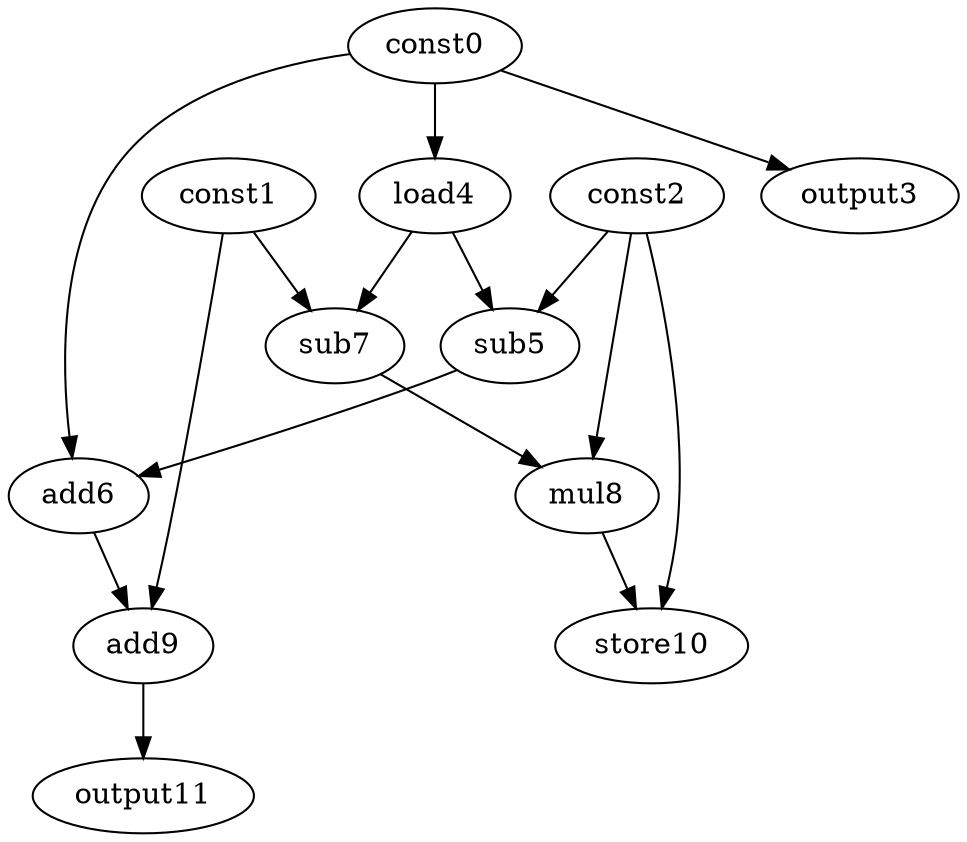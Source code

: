 digraph G { 
const0[opcode=const]; 
const1[opcode=const]; 
const2[opcode=const]; 
output3[opcode=output]; 
load4[opcode=load]; 
sub5[opcode=sub]; 
add6[opcode=add]; 
sub7[opcode=sub]; 
mul8[opcode=mul]; 
add9[opcode=add]; 
store10[opcode=store]; 
output11[opcode=output]; 
const0->output3[operand=0];
const0->load4[operand=0];
const2->sub5[operand=0];
load4->sub5[operand=1];
const1->sub7[operand=0];
load4->sub7[operand=1];
const0->add6[operand=0];
sub5->add6[operand=1];
const2->mul8[operand=0];
sub7->mul8[operand=1];
const1->add9[operand=0];
add6->add9[operand=1];
mul8->store10[operand=0];
const2->store10[operand=1];
add9->output11[operand=0];
}

